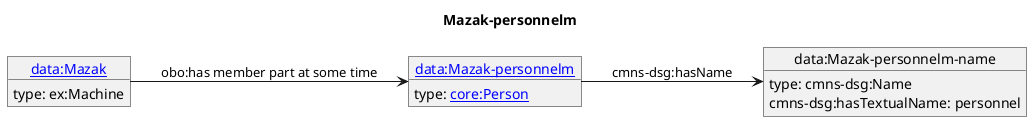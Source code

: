 @startuml
skinparam linetype polyline
left to right direction
title Mazak-personnelm
object "[[./Mazak-personnelm.html data:Mazak-personnelm]]" as o1 {
 type: [[https://spec.industrialontologies.org/ontology/core/Core/Person core:Person]] 
}
object "data:Mazak-personnelm-name" as o2 {
 type: cmns-dsg:Name 
}
object "[[./Mazak.html data:Mazak]]" as o3 {
 type: ex:Machine 
}
o1 --> o2 : cmns-dsg:hasName
o2 : cmns-dsg:hasTextualName: personnel
o3 --> o1 : obo:has member part at some time
@enduml
